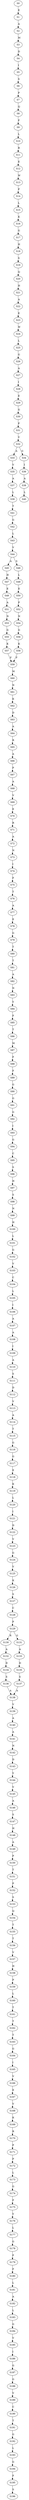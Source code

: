 strict digraph  {
	S0 -> S1 [ label = E ];
	S1 -> S2 [ label = A ];
	S2 -> S3 [ label = M ];
	S3 -> S4 [ label = D ];
	S4 -> S5 [ label = I ];
	S5 -> S6 [ label = S ];
	S6 -> S7 [ label = P ];
	S7 -> S8 [ label = Q ];
	S8 -> S9 [ label = F ];
	S9 -> S10 [ label = L ];
	S10 -> S11 [ label = R ];
	S11 -> S12 [ label = E ];
	S12 -> S13 [ label = W ];
	S13 -> S14 [ label = P ];
	S14 -> S15 [ label = L ];
	S15 -> S16 [ label = K ];
	S16 -> S17 [ label = G ];
	S17 -> S18 [ label = H ];
	S18 -> S19 [ label = S ];
	S19 -> S20 [ label = Q ];
	S20 -> S21 [ label = H ];
	S21 -> S22 [ label = A ];
	S22 -> S23 [ label = E ];
	S23 -> S24 [ label = W ];
	S24 -> S25 [ label = L ];
	S25 -> S26 [ label = G ];
	S26 -> S27 [ label = A ];
	S27 -> S28 [ label = I ];
	S28 -> S29 [ label = E ];
	S29 -> S30 [ label = G ];
	S30 -> S31 [ label = P ];
	S31 -> S32 [ label = V ];
	S32 -> S33 [ label = A ];
	S32 -> S34 [ label = G ];
	S33 -> S35 [ label = V ];
	S34 -> S36 [ label = I ];
	S35 -> S37 [ label = A ];
	S36 -> S38 [ label = A ];
	S37 -> S39 [ label = L ];
	S38 -> S40 [ label = L ];
	S39 -> S41 [ label = T ];
	S41 -> S42 [ label = G ];
	S42 -> S43 [ label = L ];
	S43 -> S44 [ label = V ];
	S44 -> S45 [ label = A ];
	S44 -> S46 [ label = S ];
	S45 -> S47 [ label = H ];
	S46 -> S48 [ label = L ];
	S47 -> S49 [ label = E ];
	S48 -> S50 [ label = E ];
	S49 -> S51 [ label = A ];
	S50 -> S52 [ label = P ];
	S51 -> S53 [ label = N ];
	S52 -> S54 [ label = N ];
	S53 -> S55 [ label = G ];
	S54 -> S56 [ label = G ];
	S55 -> S57 [ label = K ];
	S56 -> S58 [ label = K ];
	S57 -> S59 [ label = F ];
	S58 -> S59 [ label = F ];
	S59 -> S60 [ label = M ];
	S60 -> S61 [ label = N ];
	S61 -> S62 [ label = K ];
	S62 -> S63 [ label = D ];
	S63 -> S64 [ label = A ];
	S64 -> S65 [ label = R ];
	S65 -> S66 [ label = A ];
	S66 -> S67 [ label = P ];
	S67 -> S68 [ label = A ];
	S68 -> S69 [ label = V ];
	S69 -> S70 [ label = E ];
	S70 -> S71 [ label = R ];
	S71 -> S72 [ label = A ];
	S72 -> S73 [ label = N ];
	S73 -> S74 [ label = I ];
	S74 -> S75 [ label = F ];
	S75 -> S76 [ label = T ];
	S76 -> S77 [ label = A ];
	S77 -> S78 [ label = E ];
	S78 -> S79 [ label = G ];
	S79 -> S80 [ label = T ];
	S80 -> S81 [ label = T ];
	S81 -> S82 [ label = A ];
	S82 -> S83 [ label = N ];
	S83 -> S84 [ label = Y ];
	S84 -> S85 [ label = F ];
	S85 -> S86 [ label = T ];
	S86 -> S87 [ label = M ];
	S87 -> S88 [ label = F ];
	S88 -> S89 [ label = F ];
	S89 -> S90 [ label = G ];
	S90 -> S91 [ label = G ];
	S91 -> S92 [ label = G ];
	S92 -> S93 [ label = I ];
	S93 -> S94 [ label = G ];
	S94 -> S95 [ label = C ];
	S95 -> S96 [ label = S ];
	S96 -> S97 [ label = H ];
	S97 -> S98 [ label = S ];
	S98 -> S99 [ label = N ];
	S99 -> S100 [ label = H ];
	S100 -> S101 [ label = L ];
	S101 -> S102 [ label = G ];
	S102 -> S103 [ label = V ];
	S103 -> S104 [ label = C ];
	S104 -> S105 [ label = L ];
	S105 -> S106 [ label = I ];
	S106 -> S107 [ label = A ];
	S107 -> S108 [ label = A ];
	S108 -> S109 [ label = I ];
	S109 -> S110 [ label = A ];
	S110 -> S111 [ label = S ];
	S111 -> S112 [ label = D ];
	S112 -> S113 [ label = V ];
	S113 -> S114 [ label = A ];
	S114 -> S115 [ label = T ];
	S115 -> S116 [ label = G ];
	S116 -> S117 [ label = G ];
	S117 -> S118 [ label = E ];
	S118 -> S119 [ label = K ];
	S119 -> S120 [ label = L ];
	S120 -> S121 [ label = I ];
	S121 -> S122 [ label = D ];
	S122 -> S123 [ label = V ];
	S123 -> S124 [ label = G ];
	S124 -> S125 [ label = V ];
	S125 -> S126 [ label = K ];
	S126 -> S127 [ label = S ];
	S127 -> S128 [ label = C ];
	S128 -> S129 [ label = P ];
	S129 -> S130 [ label = R ];
	S129 -> S131 [ label = G ];
	S130 -> S132 [ label = A ];
	S131 -> S133 [ label = A ];
	S132 -> S134 [ label = D ];
	S133 -> S135 [ label = D ];
	S134 -> S136 [ label = S ];
	S135 -> S137 [ label = S ];
	S136 -> S138 [ label = A ];
	S137 -> S138 [ label = A ];
	S138 -> S139 [ label = V ];
	S139 -> S140 [ label = A ];
	S140 -> S141 [ label = A ];
	S141 -> S142 [ label = N ];
	S142 -> S143 [ label = D ];
	S143 -> S144 [ label = Y ];
	S144 -> S145 [ label = V ];
	S145 -> S146 [ label = A ];
	S146 -> S147 [ label = S ];
	S147 -> S148 [ label = H ];
	S148 -> S149 [ label = A ];
	S149 -> S150 [ label = P ];
	S150 -> S151 [ label = T ];
	S151 -> S152 [ label = P ];
	S152 -> S153 [ label = S ];
	S153 -> S154 [ label = Q ];
	S154 -> S155 [ label = T ];
	S155 -> S156 [ label = T ];
	S156 -> S157 [ label = V ];
	S157 -> S158 [ label = H ];
	S158 -> S159 [ label = P ];
	S159 -> S160 [ label = L ];
	S160 -> S161 [ label = T ];
	S161 -> S162 [ label = T ];
	S162 -> S163 [ label = T ];
	S163 -> S164 [ label = G ];
	S164 -> S165 [ label = I ];
	S165 -> S166 [ label = V ];
	S166 -> S167 [ label = E ];
	S167 -> S168 [ label = V ];
	S168 -> S169 [ label = K ];
	S169 -> S170 [ label = R ];
	S170 -> S171 [ label = P ];
	S171 -> S172 [ label = P ];
	S172 -> S173 [ label = L ];
	S173 -> S174 [ label = G ];
	S174 -> S175 [ label = F ];
	S175 -> S176 [ label = Y ];
	S176 -> S177 [ label = L ];
	S177 -> S178 [ label = G ];
	S178 -> S179 [ label = F ];
	S179 -> S180 [ label = F ];
	S180 -> S181 [ label = L ];
	S181 -> S182 [ label = A ];
	S182 -> S183 [ label = L ];
	S183 -> S184 [ label = G ];
	S184 -> S185 [ label = V ];
	S185 -> S186 [ label = I ];
	S186 -> S187 [ label = G ];
	S187 -> S188 [ label = G ];
	S188 -> S189 [ label = V ];
	S189 -> S190 [ label = C ];
	S190 -> S191 [ label = T ];
	S191 -> S192 [ label = G ];
	S192 -> S193 [ label = L ];
	S193 -> S194 [ label = G ];
	S194 -> S195 [ label = F ];
	S195 -> S196 [ label = S ];
}
